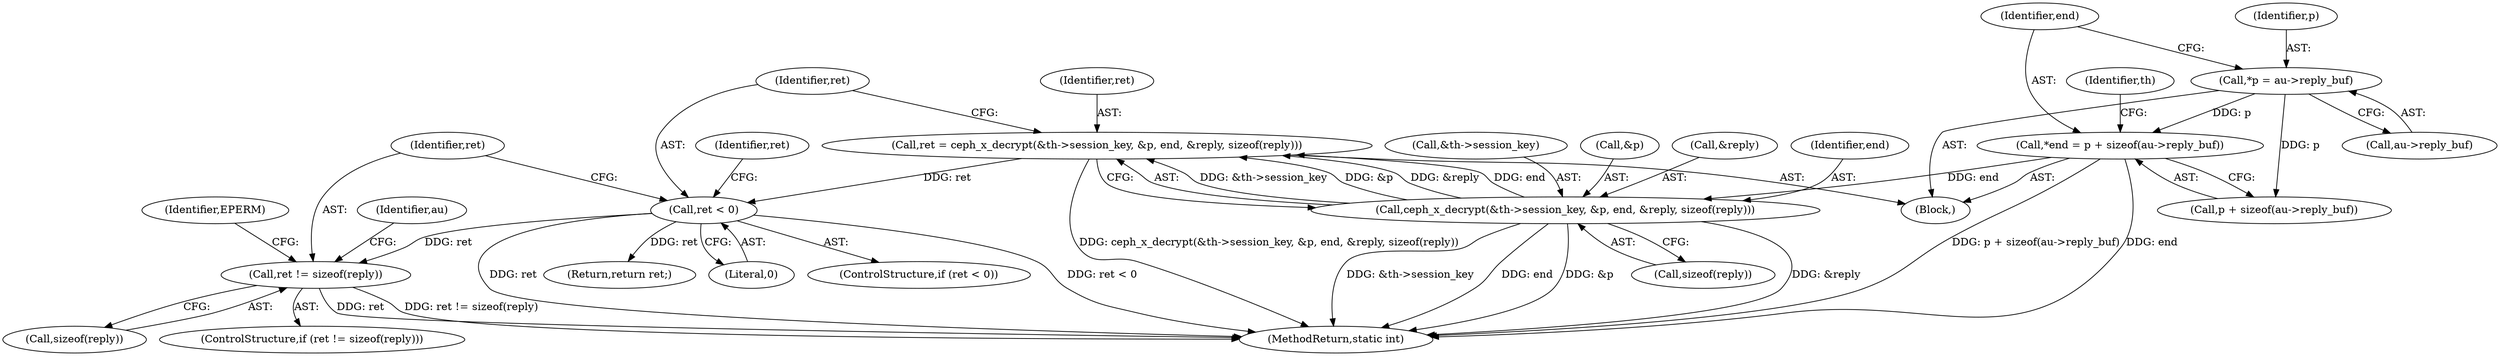 digraph "1_linux_c27a3e4d667fdcad3db7b104f75659478e0c68d8_1@API" {
"1000166" [label="(Call,ret != sizeof(reply))"];
"1000160" [label="(Call,ret < 0)"];
"1000145" [label="(Call,ret = ceph_x_decrypt(&th->session_key, &p, end, &reply, sizeof(reply)))"];
"1000147" [label="(Call,ceph_x_decrypt(&th->session_key, &p, end, &reply, sizeof(reply)))"];
"1000124" [label="(Call,*end = p + sizeof(au->reply_buf))"];
"1000118" [label="(Call,*p = au->reply_buf)"];
"1000118" [label="(Call,*p = au->reply_buf)"];
"1000146" [label="(Identifier,ret)"];
"1000148" [label="(Call,&th->session_key)"];
"1000125" [label="(Identifier,end)"];
"1000163" [label="(Return,return ret;)"];
"1000159" [label="(ControlStructure,if (ret < 0))"];
"1000119" [label="(Identifier,p)"];
"1000152" [label="(Call,&p)"];
"1000177" [label="(Identifier,au)"];
"1000124" [label="(Call,*end = p + sizeof(au->reply_buf))"];
"1000104" [label="(Block,)"];
"1000145" [label="(Call,ret = ceph_x_decrypt(&th->session_key, &p, end, &reply, sizeof(reply)))"];
"1000164" [label="(Identifier,ret)"];
"1000172" [label="(Identifier,EPERM)"];
"1000167" [label="(Identifier,ret)"];
"1000204" [label="(MethodReturn,static int)"];
"1000160" [label="(Call,ret < 0)"];
"1000155" [label="(Call,&reply)"];
"1000161" [label="(Identifier,ret)"];
"1000120" [label="(Call,au->reply_buf)"];
"1000162" [label="(Literal,0)"];
"1000133" [label="(Identifier,th)"];
"1000168" [label="(Call,sizeof(reply))"];
"1000154" [label="(Identifier,end)"];
"1000166" [label="(Call,ret != sizeof(reply))"];
"1000147" [label="(Call,ceph_x_decrypt(&th->session_key, &p, end, &reply, sizeof(reply)))"];
"1000165" [label="(ControlStructure,if (ret != sizeof(reply)))"];
"1000126" [label="(Call,p + sizeof(au->reply_buf))"];
"1000157" [label="(Call,sizeof(reply))"];
"1000166" -> "1000165"  [label="AST: "];
"1000166" -> "1000168"  [label="CFG: "];
"1000167" -> "1000166"  [label="AST: "];
"1000168" -> "1000166"  [label="AST: "];
"1000172" -> "1000166"  [label="CFG: "];
"1000177" -> "1000166"  [label="CFG: "];
"1000166" -> "1000204"  [label="DDG: ret != sizeof(reply)"];
"1000166" -> "1000204"  [label="DDG: ret"];
"1000160" -> "1000166"  [label="DDG: ret"];
"1000160" -> "1000159"  [label="AST: "];
"1000160" -> "1000162"  [label="CFG: "];
"1000161" -> "1000160"  [label="AST: "];
"1000162" -> "1000160"  [label="AST: "];
"1000164" -> "1000160"  [label="CFG: "];
"1000167" -> "1000160"  [label="CFG: "];
"1000160" -> "1000204"  [label="DDG: ret < 0"];
"1000160" -> "1000204"  [label="DDG: ret"];
"1000145" -> "1000160"  [label="DDG: ret"];
"1000160" -> "1000163"  [label="DDG: ret"];
"1000145" -> "1000104"  [label="AST: "];
"1000145" -> "1000147"  [label="CFG: "];
"1000146" -> "1000145"  [label="AST: "];
"1000147" -> "1000145"  [label="AST: "];
"1000161" -> "1000145"  [label="CFG: "];
"1000145" -> "1000204"  [label="DDG: ceph_x_decrypt(&th->session_key, &p, end, &reply, sizeof(reply))"];
"1000147" -> "1000145"  [label="DDG: &th->session_key"];
"1000147" -> "1000145"  [label="DDG: &p"];
"1000147" -> "1000145"  [label="DDG: &reply"];
"1000147" -> "1000145"  [label="DDG: end"];
"1000147" -> "1000157"  [label="CFG: "];
"1000148" -> "1000147"  [label="AST: "];
"1000152" -> "1000147"  [label="AST: "];
"1000154" -> "1000147"  [label="AST: "];
"1000155" -> "1000147"  [label="AST: "];
"1000157" -> "1000147"  [label="AST: "];
"1000147" -> "1000204"  [label="DDG: &th->session_key"];
"1000147" -> "1000204"  [label="DDG: end"];
"1000147" -> "1000204"  [label="DDG: &p"];
"1000147" -> "1000204"  [label="DDG: &reply"];
"1000124" -> "1000147"  [label="DDG: end"];
"1000124" -> "1000104"  [label="AST: "];
"1000124" -> "1000126"  [label="CFG: "];
"1000125" -> "1000124"  [label="AST: "];
"1000126" -> "1000124"  [label="AST: "];
"1000133" -> "1000124"  [label="CFG: "];
"1000124" -> "1000204"  [label="DDG: p + sizeof(au->reply_buf)"];
"1000124" -> "1000204"  [label="DDG: end"];
"1000118" -> "1000124"  [label="DDG: p"];
"1000118" -> "1000104"  [label="AST: "];
"1000118" -> "1000120"  [label="CFG: "];
"1000119" -> "1000118"  [label="AST: "];
"1000120" -> "1000118"  [label="AST: "];
"1000125" -> "1000118"  [label="CFG: "];
"1000118" -> "1000126"  [label="DDG: p"];
}
